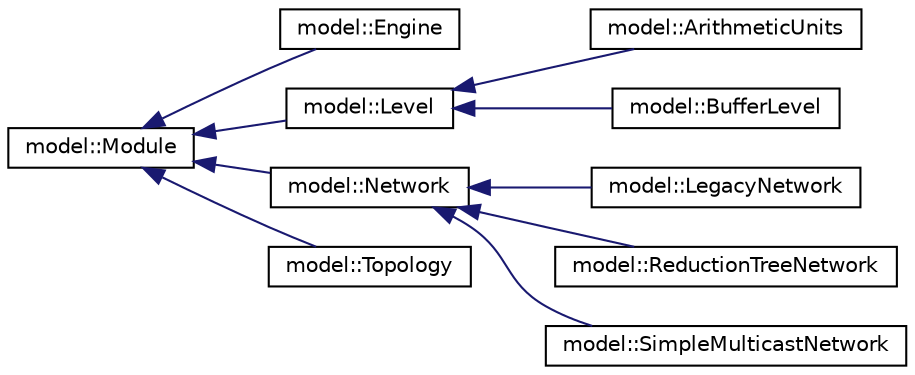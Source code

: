 digraph "Graphical Class Hierarchy"
{
 // LATEX_PDF_SIZE
  edge [fontname="Helvetica",fontsize="10",labelfontname="Helvetica",labelfontsize="10"];
  node [fontname="Helvetica",fontsize="10",shape=record];
  rankdir="LR";
  Node0 [label="model::Module",height=0.2,width=0.4,color="black", fillcolor="white", style="filled",URL="$classmodel_1_1Module.html",tooltip=" "];
  Node0 -> Node1 [dir="back",color="midnightblue",fontsize="10",style="solid",fontname="Helvetica"];
  Node1 [label="model::Engine",height=0.2,width=0.4,color="black", fillcolor="white", style="filled",URL="$classmodel_1_1Engine.html",tooltip=" "];
  Node0 -> Node2 [dir="back",color="midnightblue",fontsize="10",style="solid",fontname="Helvetica"];
  Node2 [label="model::Level",height=0.2,width=0.4,color="black", fillcolor="white", style="filled",URL="$classmodel_1_1Level.html",tooltip=" "];
  Node2 -> Node3 [dir="back",color="midnightblue",fontsize="10",style="solid",fontname="Helvetica"];
  Node3 [label="model::ArithmeticUnits",height=0.2,width=0.4,color="black", fillcolor="white", style="filled",URL="$classmodel_1_1ArithmeticUnits.html",tooltip=" "];
  Node2 -> Node4 [dir="back",color="midnightblue",fontsize="10",style="solid",fontname="Helvetica"];
  Node4 [label="model::BufferLevel",height=0.2,width=0.4,color="black", fillcolor="white", style="filled",URL="$classmodel_1_1BufferLevel.html",tooltip=" "];
  Node0 -> Node5 [dir="back",color="midnightblue",fontsize="10",style="solid",fontname="Helvetica"];
  Node5 [label="model::Network",height=0.2,width=0.4,color="black", fillcolor="white", style="filled",URL="$classmodel_1_1Network.html",tooltip=" "];
  Node5 -> Node6 [dir="back",color="midnightblue",fontsize="10",style="solid",fontname="Helvetica"];
  Node6 [label="model::LegacyNetwork",height=0.2,width=0.4,color="black", fillcolor="white", style="filled",URL="$classmodel_1_1LegacyNetwork.html",tooltip=" "];
  Node5 -> Node7 [dir="back",color="midnightblue",fontsize="10",style="solid",fontname="Helvetica"];
  Node7 [label="model::ReductionTreeNetwork",height=0.2,width=0.4,color="black", fillcolor="white", style="filled",URL="$classmodel_1_1ReductionTreeNetwork.html",tooltip=" "];
  Node5 -> Node8 [dir="back",color="midnightblue",fontsize="10",style="solid",fontname="Helvetica"];
  Node8 [label="model::SimpleMulticastNetwork",height=0.2,width=0.4,color="black", fillcolor="white", style="filled",URL="$classmodel_1_1SimpleMulticastNetwork.html",tooltip=" "];
  Node0 -> Node9 [dir="back",color="midnightblue",fontsize="10",style="solid",fontname="Helvetica"];
  Node9 [label="model::Topology",height=0.2,width=0.4,color="black", fillcolor="white", style="filled",URL="$classmodel_1_1Topology.html",tooltip=" "];
}
